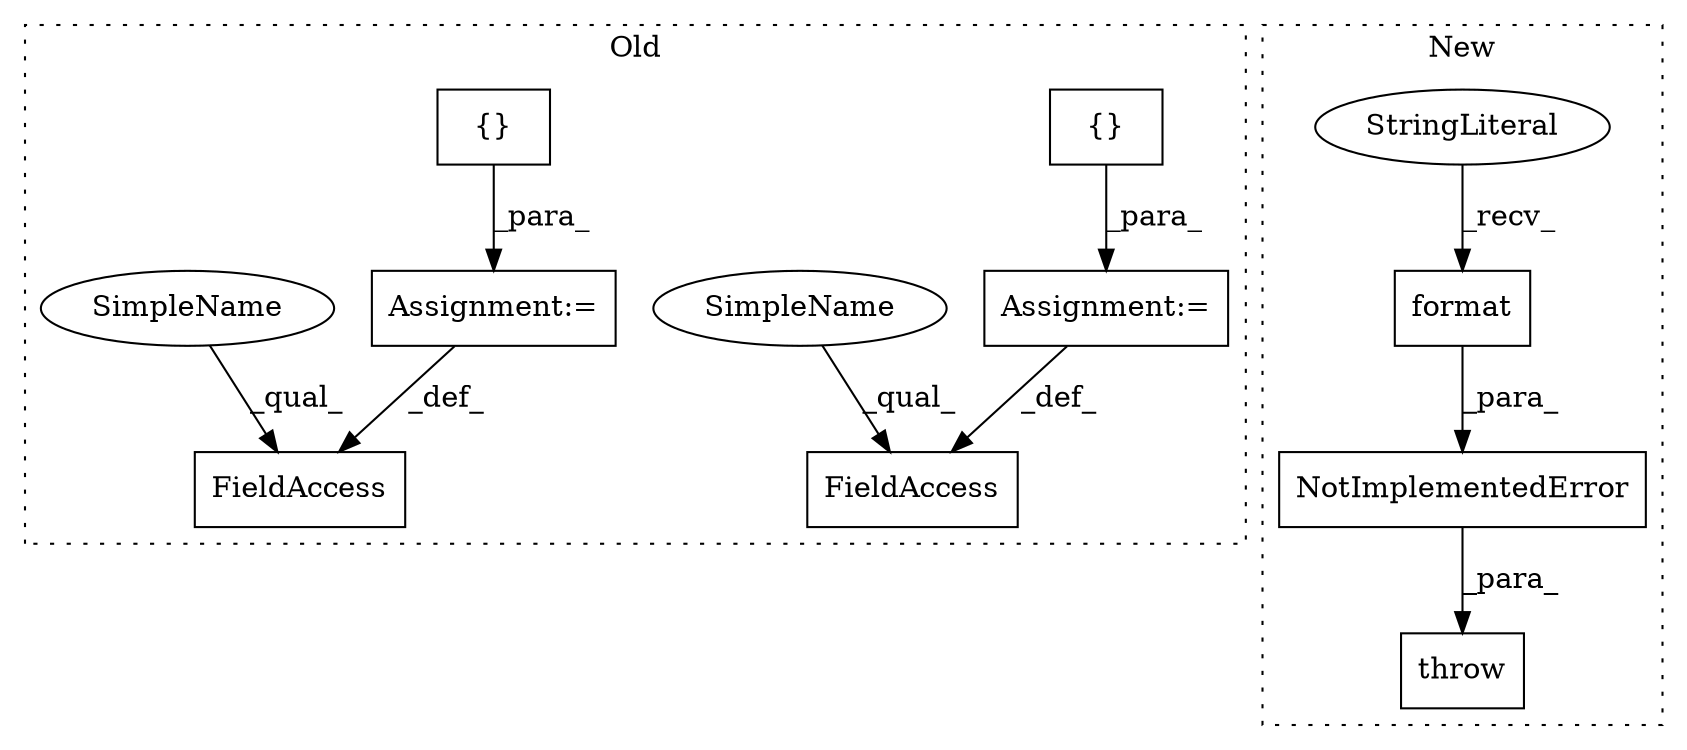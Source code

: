 digraph G {
subgraph cluster0 {
1 [label="{}" a="4" s="982" l="2" shape="box"];
4 [label="Assignment:=" a="7" s="964" l="1" shape="box"];
6 [label="FieldAccess" a="22" s="949" l="15" shape="box"];
7 [label="FieldAccess" a="22" s="1506" l="15" shape="box"];
8 [label="{}" a="4" s="1539" l="2" shape="box"];
9 [label="Assignment:=" a="7" s="1521" l="1" shape="box"];
11 [label="SimpleName" a="42" s="1506" l="4" shape="ellipse"];
12 [label="SimpleName" a="42" s="949" l="4" shape="ellipse"];
label = "Old";
style="dotted";
}
subgraph cluster1 {
2 [label="NotImplementedError" a="32" s="819,894" l="20,1" shape="box"];
3 [label="throw" a="53" s="813" l="6" shape="box"];
5 [label="format" a="32" s="877,893" l="7,1" shape="box"];
10 [label="StringLiteral" a="45" s="839" l="37" shape="ellipse"];
label = "New";
style="dotted";
}
1 -> 4 [label="_para_"];
2 -> 3 [label="_para_"];
4 -> 6 [label="_def_"];
5 -> 2 [label="_para_"];
8 -> 9 [label="_para_"];
9 -> 7 [label="_def_"];
10 -> 5 [label="_recv_"];
11 -> 7 [label="_qual_"];
12 -> 6 [label="_qual_"];
}